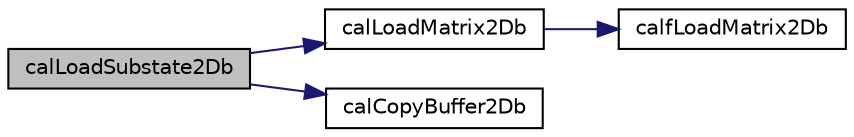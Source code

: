 digraph "calLoadSubstate2Db"
{
  edge [fontname="Helvetica",fontsize="10",labelfontname="Helvetica",labelfontsize="10"];
  node [fontname="Helvetica",fontsize="10",shape=record];
  rankdir="LR";
  Node1 [label="calLoadSubstate2Db",height=0.2,width=0.4,color="black", fillcolor="grey75", style="filled" fontcolor="black"];
  Node1 -> Node2 [color="midnightblue",fontsize="10",style="solid",fontname="Helvetica"];
  Node2 [label="calLoadMatrix2Db",height=0.2,width=0.4,color="black", fillcolor="white", style="filled",URL="$cal2_d_buffer_i_o_8c.html#a13001b77393b04e65bf34b50baa9a33f",tooltip="Loads a byte matrix from file. "];
  Node2 -> Node3 [color="midnightblue",fontsize="10",style="solid",fontname="Helvetica"];
  Node3 [label="calfLoadMatrix2Db",height=0.2,width=0.4,color="black", fillcolor="white", style="filled",URL="$cal2_d_buffer_i_o_8c.html#a857bb00582a269f93db4a8943c8f5427",tooltip="Loads a byte matrix from file. "];
  Node1 -> Node4 [color="midnightblue",fontsize="10",style="solid",fontname="Helvetica"];
  Node4 [label="calCopyBuffer2Db",height=0.2,width=0.4,color="black", fillcolor="white", style="filled",URL="$cal2_d_buffer_8c.html#a226f48974acf70531efd1a51265acd4a",tooltip="Byte linearized matrix copy function. "];
}
